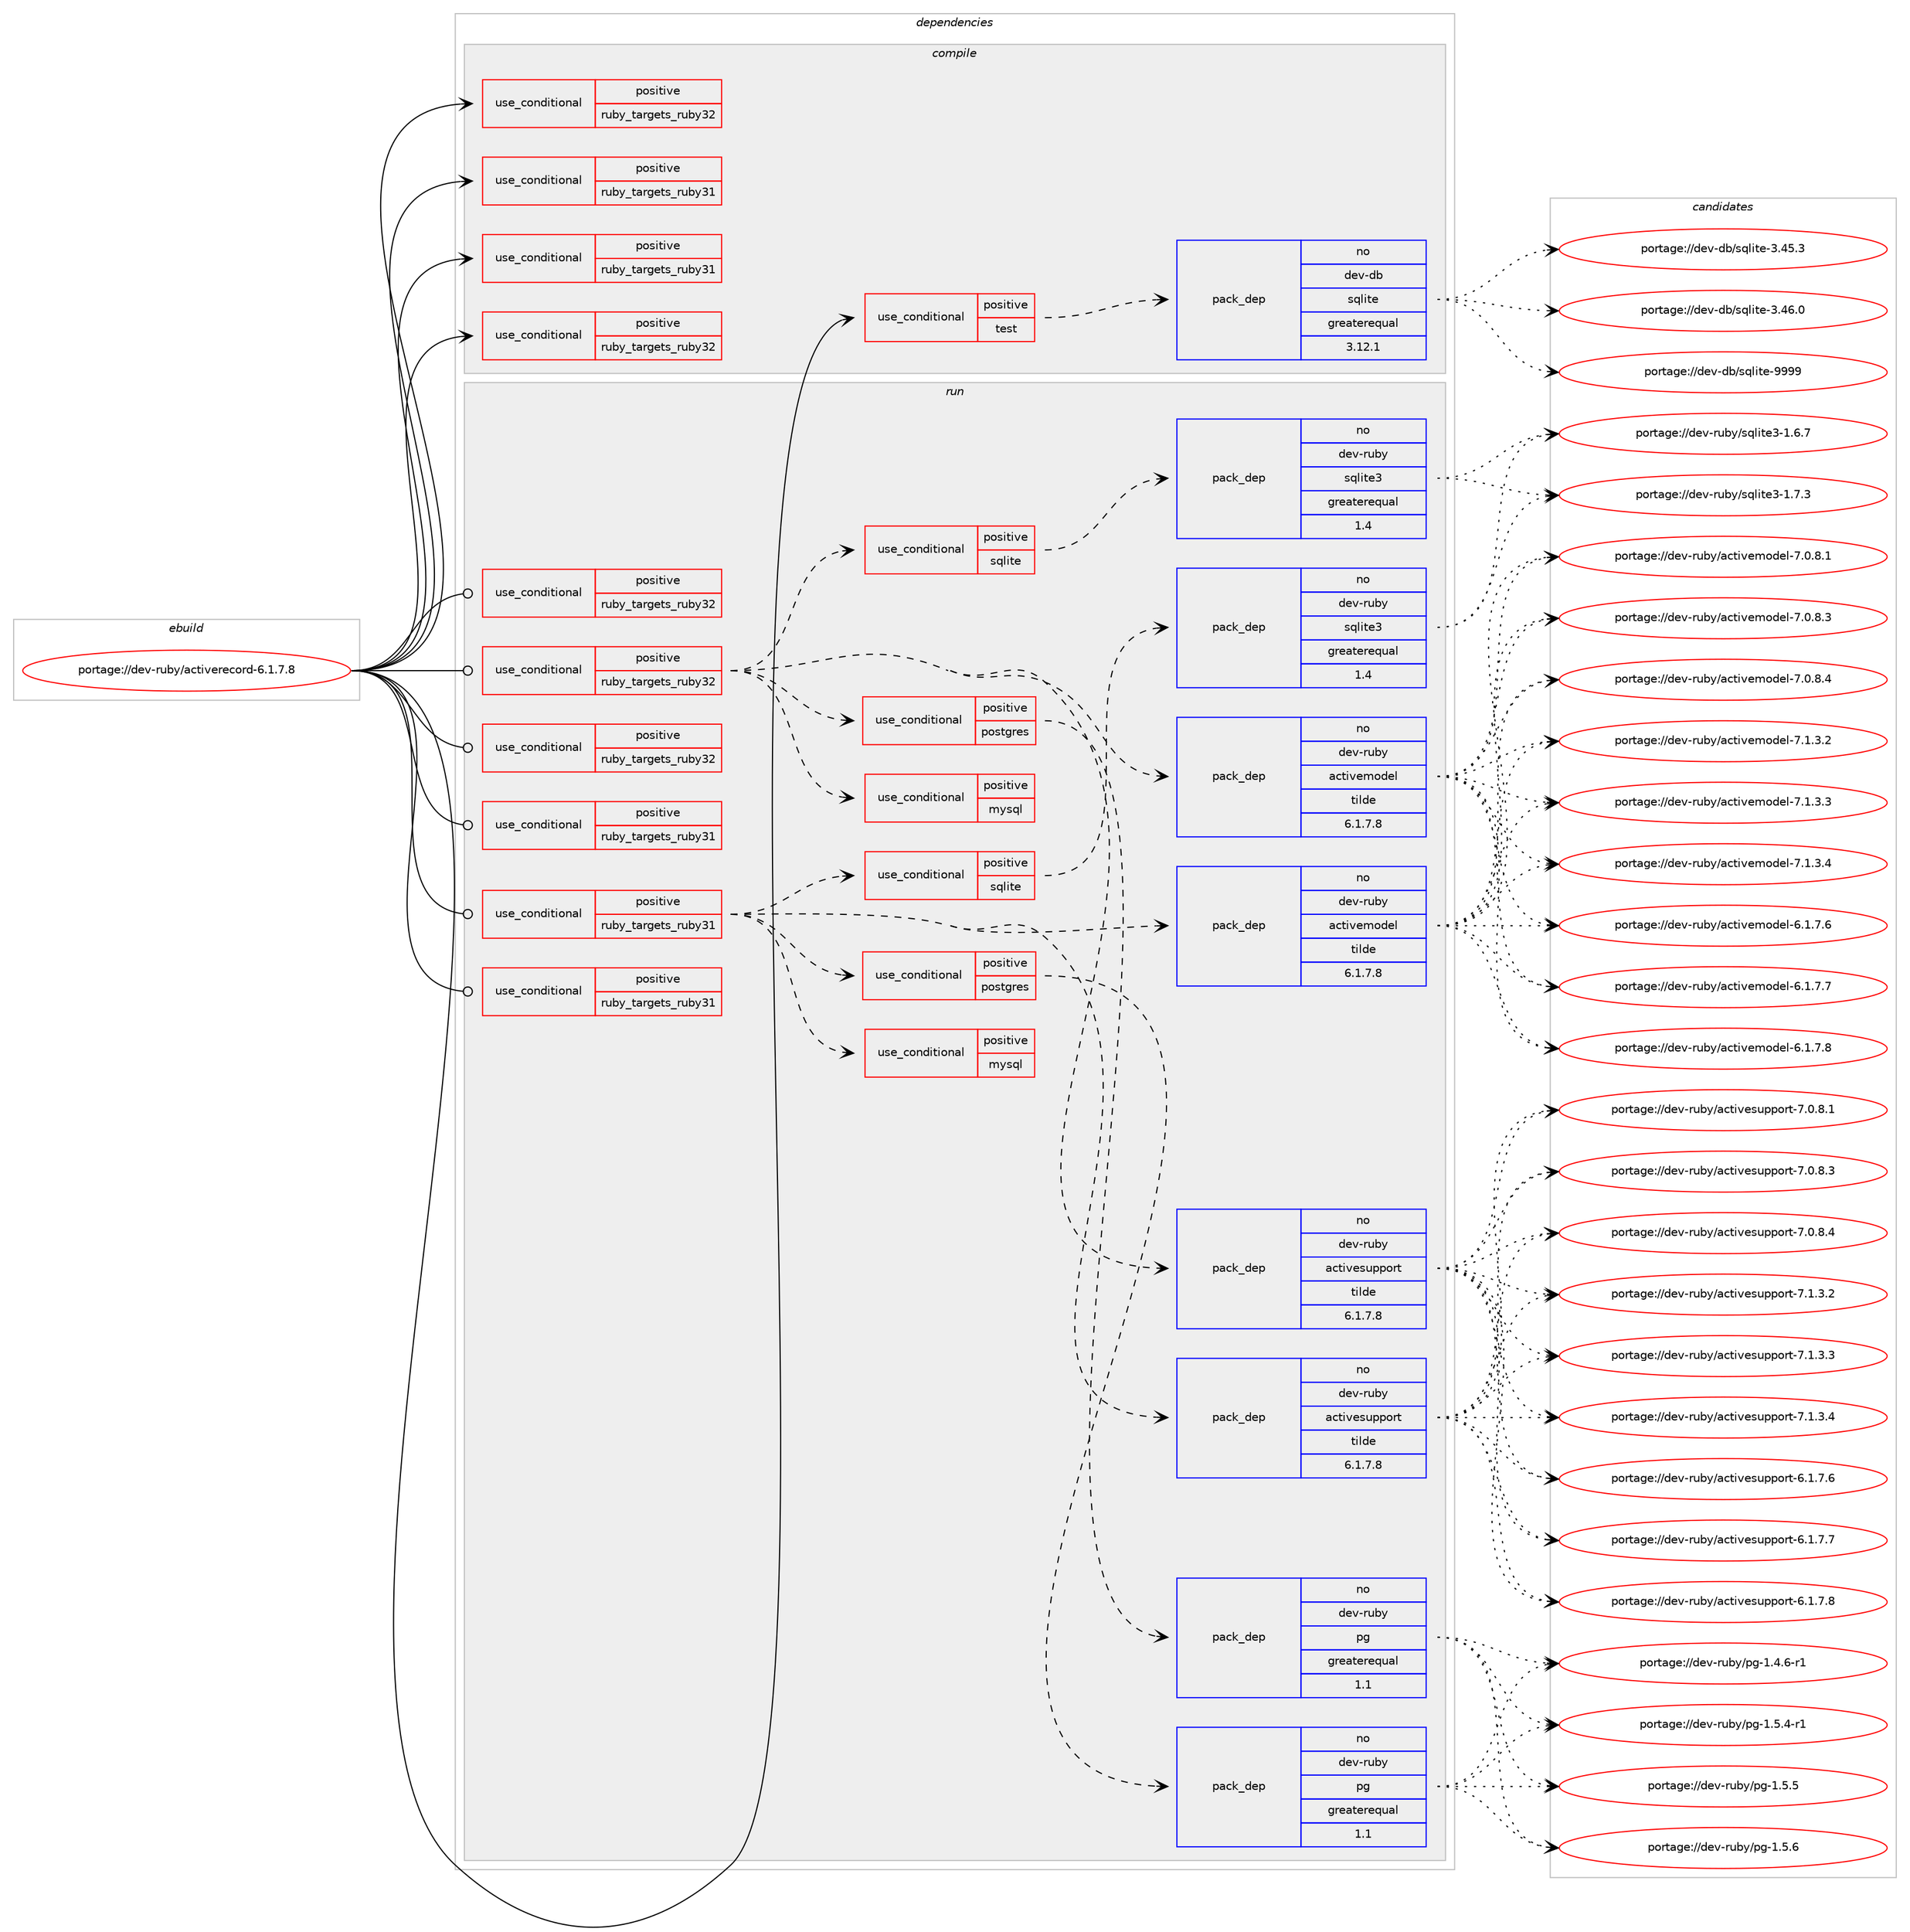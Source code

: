 digraph prolog {

# *************
# Graph options
# *************

newrank=true;
concentrate=true;
compound=true;
graph [rankdir=LR,fontname=Helvetica,fontsize=10,ranksep=1.5];#, ranksep=2.5, nodesep=0.2];
edge  [arrowhead=vee];
node  [fontname=Helvetica,fontsize=10];

# **********
# The ebuild
# **********

subgraph cluster_leftcol {
color=gray;
rank=same;
label=<<i>ebuild</i>>;
id [label="portage://dev-ruby/activerecord-6.1.7.8", color=red, width=4, href="../dev-ruby/activerecord-6.1.7.8.svg"];
}

# ****************
# The dependencies
# ****************

subgraph cluster_midcol {
color=gray;
label=<<i>dependencies</i>>;
subgraph cluster_compile {
fillcolor="#eeeeee";
style=filled;
label=<<i>compile</i>>;
subgraph cond42475 {
dependency88881 [label=<<TABLE BORDER="0" CELLBORDER="1" CELLSPACING="0" CELLPADDING="4"><TR><TD ROWSPAN="3" CELLPADDING="10">use_conditional</TD></TR><TR><TD>positive</TD></TR><TR><TD>ruby_targets_ruby31</TD></TR></TABLE>>, shape=none, color=red];
# *** BEGIN UNKNOWN DEPENDENCY TYPE (TODO) ***
# dependency88881 -> package_dependency(portage://dev-ruby/activerecord-6.1.7.8,install,no,dev-lang,ruby,none,[,,],[slot(3.1)],[])
# *** END UNKNOWN DEPENDENCY TYPE (TODO) ***

}
id:e -> dependency88881:w [weight=20,style="solid",arrowhead="vee"];
subgraph cond42476 {
dependency88882 [label=<<TABLE BORDER="0" CELLBORDER="1" CELLSPACING="0" CELLPADDING="4"><TR><TD ROWSPAN="3" CELLPADDING="10">use_conditional</TD></TR><TR><TD>positive</TD></TR><TR><TD>ruby_targets_ruby31</TD></TR></TABLE>>, shape=none, color=red];
# *** BEGIN UNKNOWN DEPENDENCY TYPE (TODO) ***
# dependency88882 -> package_dependency(portage://dev-ruby/activerecord-6.1.7.8,install,no,virtual,rubygems,none,[,,],[],[use(enable(ruby_targets_ruby31),negative)])
# *** END UNKNOWN DEPENDENCY TYPE (TODO) ***

}
id:e -> dependency88882:w [weight=20,style="solid",arrowhead="vee"];
subgraph cond42477 {
dependency88883 [label=<<TABLE BORDER="0" CELLBORDER="1" CELLSPACING="0" CELLPADDING="4"><TR><TD ROWSPAN="3" CELLPADDING="10">use_conditional</TD></TR><TR><TD>positive</TD></TR><TR><TD>ruby_targets_ruby32</TD></TR></TABLE>>, shape=none, color=red];
# *** BEGIN UNKNOWN DEPENDENCY TYPE (TODO) ***
# dependency88883 -> package_dependency(portage://dev-ruby/activerecord-6.1.7.8,install,no,dev-lang,ruby,none,[,,],[slot(3.2)],[])
# *** END UNKNOWN DEPENDENCY TYPE (TODO) ***

}
id:e -> dependency88883:w [weight=20,style="solid",arrowhead="vee"];
subgraph cond42478 {
dependency88884 [label=<<TABLE BORDER="0" CELLBORDER="1" CELLSPACING="0" CELLPADDING="4"><TR><TD ROWSPAN="3" CELLPADDING="10">use_conditional</TD></TR><TR><TD>positive</TD></TR><TR><TD>ruby_targets_ruby32</TD></TR></TABLE>>, shape=none, color=red];
# *** BEGIN UNKNOWN DEPENDENCY TYPE (TODO) ***
# dependency88884 -> package_dependency(portage://dev-ruby/activerecord-6.1.7.8,install,no,virtual,rubygems,none,[,,],[],[use(enable(ruby_targets_ruby32),negative)])
# *** END UNKNOWN DEPENDENCY TYPE (TODO) ***

}
id:e -> dependency88884:w [weight=20,style="solid",arrowhead="vee"];
subgraph cond42479 {
dependency88885 [label=<<TABLE BORDER="0" CELLBORDER="1" CELLSPACING="0" CELLPADDING="4"><TR><TD ROWSPAN="3" CELLPADDING="10">use_conditional</TD></TR><TR><TD>positive</TD></TR><TR><TD>test</TD></TR></TABLE>>, shape=none, color=red];
subgraph pack45158 {
dependency88886 [label=<<TABLE BORDER="0" CELLBORDER="1" CELLSPACING="0" CELLPADDING="4" WIDTH="220"><TR><TD ROWSPAN="6" CELLPADDING="30">pack_dep</TD></TR><TR><TD WIDTH="110">no</TD></TR><TR><TD>dev-db</TD></TR><TR><TD>sqlite</TD></TR><TR><TD>greaterequal</TD></TR><TR><TD>3.12.1</TD></TR></TABLE>>, shape=none, color=blue];
}
dependency88885:e -> dependency88886:w [weight=20,style="dashed",arrowhead="vee"];
}
id:e -> dependency88885:w [weight=20,style="solid",arrowhead="vee"];
}
subgraph cluster_compileandrun {
fillcolor="#eeeeee";
style=filled;
label=<<i>compile and run</i>>;
}
subgraph cluster_run {
fillcolor="#eeeeee";
style=filled;
label=<<i>run</i>>;
subgraph cond42480 {
dependency88887 [label=<<TABLE BORDER="0" CELLBORDER="1" CELLSPACING="0" CELLPADDING="4"><TR><TD ROWSPAN="3" CELLPADDING="10">use_conditional</TD></TR><TR><TD>positive</TD></TR><TR><TD>ruby_targets_ruby31</TD></TR></TABLE>>, shape=none, color=red];
# *** BEGIN UNKNOWN DEPENDENCY TYPE (TODO) ***
# dependency88887 -> package_dependency(portage://dev-ruby/activerecord-6.1.7.8,run,no,dev-lang,ruby,none,[,,],[slot(3.1)],[])
# *** END UNKNOWN DEPENDENCY TYPE (TODO) ***

}
id:e -> dependency88887:w [weight=20,style="solid",arrowhead="odot"];
subgraph cond42481 {
dependency88888 [label=<<TABLE BORDER="0" CELLBORDER="1" CELLSPACING="0" CELLPADDING="4"><TR><TD ROWSPAN="3" CELLPADDING="10">use_conditional</TD></TR><TR><TD>positive</TD></TR><TR><TD>ruby_targets_ruby31</TD></TR></TABLE>>, shape=none, color=red];
subgraph pack45159 {
dependency88889 [label=<<TABLE BORDER="0" CELLBORDER="1" CELLSPACING="0" CELLPADDING="4" WIDTH="220"><TR><TD ROWSPAN="6" CELLPADDING="30">pack_dep</TD></TR><TR><TD WIDTH="110">no</TD></TR><TR><TD>dev-ruby</TD></TR><TR><TD>activesupport</TD></TR><TR><TD>tilde</TD></TR><TR><TD>6.1.7.8</TD></TR></TABLE>>, shape=none, color=blue];
}
dependency88888:e -> dependency88889:w [weight=20,style="dashed",arrowhead="vee"];
subgraph pack45160 {
dependency88890 [label=<<TABLE BORDER="0" CELLBORDER="1" CELLSPACING="0" CELLPADDING="4" WIDTH="220"><TR><TD ROWSPAN="6" CELLPADDING="30">pack_dep</TD></TR><TR><TD WIDTH="110">no</TD></TR><TR><TD>dev-ruby</TD></TR><TR><TD>activemodel</TD></TR><TR><TD>tilde</TD></TR><TR><TD>6.1.7.8</TD></TR></TABLE>>, shape=none, color=blue];
}
dependency88888:e -> dependency88890:w [weight=20,style="dashed",arrowhead="vee"];
subgraph cond42482 {
dependency88891 [label=<<TABLE BORDER="0" CELLBORDER="1" CELLSPACING="0" CELLPADDING="4"><TR><TD ROWSPAN="3" CELLPADDING="10">use_conditional</TD></TR><TR><TD>positive</TD></TR><TR><TD>sqlite</TD></TR></TABLE>>, shape=none, color=red];
subgraph pack45161 {
dependency88892 [label=<<TABLE BORDER="0" CELLBORDER="1" CELLSPACING="0" CELLPADDING="4" WIDTH="220"><TR><TD ROWSPAN="6" CELLPADDING="30">pack_dep</TD></TR><TR><TD WIDTH="110">no</TD></TR><TR><TD>dev-ruby</TD></TR><TR><TD>sqlite3</TD></TR><TR><TD>greaterequal</TD></TR><TR><TD>1.4</TD></TR></TABLE>>, shape=none, color=blue];
}
dependency88891:e -> dependency88892:w [weight=20,style="dashed",arrowhead="vee"];
}
dependency88888:e -> dependency88891:w [weight=20,style="dashed",arrowhead="vee"];
subgraph cond42483 {
dependency88893 [label=<<TABLE BORDER="0" CELLBORDER="1" CELLSPACING="0" CELLPADDING="4"><TR><TD ROWSPAN="3" CELLPADDING="10">use_conditional</TD></TR><TR><TD>positive</TD></TR><TR><TD>mysql</TD></TR></TABLE>>, shape=none, color=red];
# *** BEGIN UNKNOWN DEPENDENCY TYPE (TODO) ***
# dependency88893 -> package_dependency(portage://dev-ruby/activerecord-6.1.7.8,run,no,dev-ruby,mysql2,none,[,,],[slot(0.5)],[use(enable(ruby_targets_ruby31),negative)])
# *** END UNKNOWN DEPENDENCY TYPE (TODO) ***

}
dependency88888:e -> dependency88893:w [weight=20,style="dashed",arrowhead="vee"];
subgraph cond42484 {
dependency88894 [label=<<TABLE BORDER="0" CELLBORDER="1" CELLSPACING="0" CELLPADDING="4"><TR><TD ROWSPAN="3" CELLPADDING="10">use_conditional</TD></TR><TR><TD>positive</TD></TR><TR><TD>postgres</TD></TR></TABLE>>, shape=none, color=red];
subgraph pack45162 {
dependency88895 [label=<<TABLE BORDER="0" CELLBORDER="1" CELLSPACING="0" CELLPADDING="4" WIDTH="220"><TR><TD ROWSPAN="6" CELLPADDING="30">pack_dep</TD></TR><TR><TD WIDTH="110">no</TD></TR><TR><TD>dev-ruby</TD></TR><TR><TD>pg</TD></TR><TR><TD>greaterequal</TD></TR><TR><TD>1.1</TD></TR></TABLE>>, shape=none, color=blue];
}
dependency88894:e -> dependency88895:w [weight=20,style="dashed",arrowhead="vee"];
}
dependency88888:e -> dependency88894:w [weight=20,style="dashed",arrowhead="vee"];
}
id:e -> dependency88888:w [weight=20,style="solid",arrowhead="odot"];
subgraph cond42485 {
dependency88896 [label=<<TABLE BORDER="0" CELLBORDER="1" CELLSPACING="0" CELLPADDING="4"><TR><TD ROWSPAN="3" CELLPADDING="10">use_conditional</TD></TR><TR><TD>positive</TD></TR><TR><TD>ruby_targets_ruby31</TD></TR></TABLE>>, shape=none, color=red];
# *** BEGIN UNKNOWN DEPENDENCY TYPE (TODO) ***
# dependency88896 -> package_dependency(portage://dev-ruby/activerecord-6.1.7.8,run,no,virtual,rubygems,none,[,,],[],[use(enable(ruby_targets_ruby31),negative)])
# *** END UNKNOWN DEPENDENCY TYPE (TODO) ***

}
id:e -> dependency88896:w [weight=20,style="solid",arrowhead="odot"];
subgraph cond42486 {
dependency88897 [label=<<TABLE BORDER="0" CELLBORDER="1" CELLSPACING="0" CELLPADDING="4"><TR><TD ROWSPAN="3" CELLPADDING="10">use_conditional</TD></TR><TR><TD>positive</TD></TR><TR><TD>ruby_targets_ruby32</TD></TR></TABLE>>, shape=none, color=red];
# *** BEGIN UNKNOWN DEPENDENCY TYPE (TODO) ***
# dependency88897 -> package_dependency(portage://dev-ruby/activerecord-6.1.7.8,run,no,dev-lang,ruby,none,[,,],[slot(3.2)],[])
# *** END UNKNOWN DEPENDENCY TYPE (TODO) ***

}
id:e -> dependency88897:w [weight=20,style="solid",arrowhead="odot"];
subgraph cond42487 {
dependency88898 [label=<<TABLE BORDER="0" CELLBORDER="1" CELLSPACING="0" CELLPADDING="4"><TR><TD ROWSPAN="3" CELLPADDING="10">use_conditional</TD></TR><TR><TD>positive</TD></TR><TR><TD>ruby_targets_ruby32</TD></TR></TABLE>>, shape=none, color=red];
subgraph pack45163 {
dependency88899 [label=<<TABLE BORDER="0" CELLBORDER="1" CELLSPACING="0" CELLPADDING="4" WIDTH="220"><TR><TD ROWSPAN="6" CELLPADDING="30">pack_dep</TD></TR><TR><TD WIDTH="110">no</TD></TR><TR><TD>dev-ruby</TD></TR><TR><TD>activesupport</TD></TR><TR><TD>tilde</TD></TR><TR><TD>6.1.7.8</TD></TR></TABLE>>, shape=none, color=blue];
}
dependency88898:e -> dependency88899:w [weight=20,style="dashed",arrowhead="vee"];
subgraph pack45164 {
dependency88900 [label=<<TABLE BORDER="0" CELLBORDER="1" CELLSPACING="0" CELLPADDING="4" WIDTH="220"><TR><TD ROWSPAN="6" CELLPADDING="30">pack_dep</TD></TR><TR><TD WIDTH="110">no</TD></TR><TR><TD>dev-ruby</TD></TR><TR><TD>activemodel</TD></TR><TR><TD>tilde</TD></TR><TR><TD>6.1.7.8</TD></TR></TABLE>>, shape=none, color=blue];
}
dependency88898:e -> dependency88900:w [weight=20,style="dashed",arrowhead="vee"];
subgraph cond42488 {
dependency88901 [label=<<TABLE BORDER="0" CELLBORDER="1" CELLSPACING="0" CELLPADDING="4"><TR><TD ROWSPAN="3" CELLPADDING="10">use_conditional</TD></TR><TR><TD>positive</TD></TR><TR><TD>sqlite</TD></TR></TABLE>>, shape=none, color=red];
subgraph pack45165 {
dependency88902 [label=<<TABLE BORDER="0" CELLBORDER="1" CELLSPACING="0" CELLPADDING="4" WIDTH="220"><TR><TD ROWSPAN="6" CELLPADDING="30">pack_dep</TD></TR><TR><TD WIDTH="110">no</TD></TR><TR><TD>dev-ruby</TD></TR><TR><TD>sqlite3</TD></TR><TR><TD>greaterequal</TD></TR><TR><TD>1.4</TD></TR></TABLE>>, shape=none, color=blue];
}
dependency88901:e -> dependency88902:w [weight=20,style="dashed",arrowhead="vee"];
}
dependency88898:e -> dependency88901:w [weight=20,style="dashed",arrowhead="vee"];
subgraph cond42489 {
dependency88903 [label=<<TABLE BORDER="0" CELLBORDER="1" CELLSPACING="0" CELLPADDING="4"><TR><TD ROWSPAN="3" CELLPADDING="10">use_conditional</TD></TR><TR><TD>positive</TD></TR><TR><TD>mysql</TD></TR></TABLE>>, shape=none, color=red];
# *** BEGIN UNKNOWN DEPENDENCY TYPE (TODO) ***
# dependency88903 -> package_dependency(portage://dev-ruby/activerecord-6.1.7.8,run,no,dev-ruby,mysql2,none,[,,],[slot(0.5)],[use(enable(ruby_targets_ruby32),negative)])
# *** END UNKNOWN DEPENDENCY TYPE (TODO) ***

}
dependency88898:e -> dependency88903:w [weight=20,style="dashed",arrowhead="vee"];
subgraph cond42490 {
dependency88904 [label=<<TABLE BORDER="0" CELLBORDER="1" CELLSPACING="0" CELLPADDING="4"><TR><TD ROWSPAN="3" CELLPADDING="10">use_conditional</TD></TR><TR><TD>positive</TD></TR><TR><TD>postgres</TD></TR></TABLE>>, shape=none, color=red];
subgraph pack45166 {
dependency88905 [label=<<TABLE BORDER="0" CELLBORDER="1" CELLSPACING="0" CELLPADDING="4" WIDTH="220"><TR><TD ROWSPAN="6" CELLPADDING="30">pack_dep</TD></TR><TR><TD WIDTH="110">no</TD></TR><TR><TD>dev-ruby</TD></TR><TR><TD>pg</TD></TR><TR><TD>greaterequal</TD></TR><TR><TD>1.1</TD></TR></TABLE>>, shape=none, color=blue];
}
dependency88904:e -> dependency88905:w [weight=20,style="dashed",arrowhead="vee"];
}
dependency88898:e -> dependency88904:w [weight=20,style="dashed",arrowhead="vee"];
}
id:e -> dependency88898:w [weight=20,style="solid",arrowhead="odot"];
subgraph cond42491 {
dependency88906 [label=<<TABLE BORDER="0" CELLBORDER="1" CELLSPACING="0" CELLPADDING="4"><TR><TD ROWSPAN="3" CELLPADDING="10">use_conditional</TD></TR><TR><TD>positive</TD></TR><TR><TD>ruby_targets_ruby32</TD></TR></TABLE>>, shape=none, color=red];
# *** BEGIN UNKNOWN DEPENDENCY TYPE (TODO) ***
# dependency88906 -> package_dependency(portage://dev-ruby/activerecord-6.1.7.8,run,no,virtual,rubygems,none,[,,],[],[use(enable(ruby_targets_ruby32),negative)])
# *** END UNKNOWN DEPENDENCY TYPE (TODO) ***

}
id:e -> dependency88906:w [weight=20,style="solid",arrowhead="odot"];
}
}

# **************
# The candidates
# **************

subgraph cluster_choices {
rank=same;
color=gray;
label=<<i>candidates</i>>;

subgraph choice45158 {
color=black;
nodesep=1;
choice10010111845100984711511310810511610145514652534651 [label="portage://dev-db/sqlite-3.45.3", color=red, width=4,href="../dev-db/sqlite-3.45.3.svg"];
choice10010111845100984711511310810511610145514652544648 [label="portage://dev-db/sqlite-3.46.0", color=red, width=4,href="../dev-db/sqlite-3.46.0.svg"];
choice1001011184510098471151131081051161014557575757 [label="portage://dev-db/sqlite-9999", color=red, width=4,href="../dev-db/sqlite-9999.svg"];
dependency88886:e -> choice10010111845100984711511310810511610145514652534651:w [style=dotted,weight="100"];
dependency88886:e -> choice10010111845100984711511310810511610145514652544648:w [style=dotted,weight="100"];
dependency88886:e -> choice1001011184510098471151131081051161014557575757:w [style=dotted,weight="100"];
}
subgraph choice45159 {
color=black;
nodesep=1;
choice10010111845114117981214797991161051181011151171121121111141164554464946554654 [label="portage://dev-ruby/activesupport-6.1.7.6", color=red, width=4,href="../dev-ruby/activesupport-6.1.7.6.svg"];
choice10010111845114117981214797991161051181011151171121121111141164554464946554655 [label="portage://dev-ruby/activesupport-6.1.7.7", color=red, width=4,href="../dev-ruby/activesupport-6.1.7.7.svg"];
choice10010111845114117981214797991161051181011151171121121111141164554464946554656 [label="portage://dev-ruby/activesupport-6.1.7.8", color=red, width=4,href="../dev-ruby/activesupport-6.1.7.8.svg"];
choice10010111845114117981214797991161051181011151171121121111141164555464846564649 [label="portage://dev-ruby/activesupport-7.0.8.1", color=red, width=4,href="../dev-ruby/activesupport-7.0.8.1.svg"];
choice10010111845114117981214797991161051181011151171121121111141164555464846564651 [label="portage://dev-ruby/activesupport-7.0.8.3", color=red, width=4,href="../dev-ruby/activesupport-7.0.8.3.svg"];
choice10010111845114117981214797991161051181011151171121121111141164555464846564652 [label="portage://dev-ruby/activesupport-7.0.8.4", color=red, width=4,href="../dev-ruby/activesupport-7.0.8.4.svg"];
choice10010111845114117981214797991161051181011151171121121111141164555464946514650 [label="portage://dev-ruby/activesupport-7.1.3.2", color=red, width=4,href="../dev-ruby/activesupport-7.1.3.2.svg"];
choice10010111845114117981214797991161051181011151171121121111141164555464946514651 [label="portage://dev-ruby/activesupport-7.1.3.3", color=red, width=4,href="../dev-ruby/activesupport-7.1.3.3.svg"];
choice10010111845114117981214797991161051181011151171121121111141164555464946514652 [label="portage://dev-ruby/activesupport-7.1.3.4", color=red, width=4,href="../dev-ruby/activesupport-7.1.3.4.svg"];
dependency88889:e -> choice10010111845114117981214797991161051181011151171121121111141164554464946554654:w [style=dotted,weight="100"];
dependency88889:e -> choice10010111845114117981214797991161051181011151171121121111141164554464946554655:w [style=dotted,weight="100"];
dependency88889:e -> choice10010111845114117981214797991161051181011151171121121111141164554464946554656:w [style=dotted,weight="100"];
dependency88889:e -> choice10010111845114117981214797991161051181011151171121121111141164555464846564649:w [style=dotted,weight="100"];
dependency88889:e -> choice10010111845114117981214797991161051181011151171121121111141164555464846564651:w [style=dotted,weight="100"];
dependency88889:e -> choice10010111845114117981214797991161051181011151171121121111141164555464846564652:w [style=dotted,weight="100"];
dependency88889:e -> choice10010111845114117981214797991161051181011151171121121111141164555464946514650:w [style=dotted,weight="100"];
dependency88889:e -> choice10010111845114117981214797991161051181011151171121121111141164555464946514651:w [style=dotted,weight="100"];
dependency88889:e -> choice10010111845114117981214797991161051181011151171121121111141164555464946514652:w [style=dotted,weight="100"];
}
subgraph choice45160 {
color=black;
nodesep=1;
choice10010111845114117981214797991161051181011091111001011084554464946554654 [label="portage://dev-ruby/activemodel-6.1.7.6", color=red, width=4,href="../dev-ruby/activemodel-6.1.7.6.svg"];
choice10010111845114117981214797991161051181011091111001011084554464946554655 [label="portage://dev-ruby/activemodel-6.1.7.7", color=red, width=4,href="../dev-ruby/activemodel-6.1.7.7.svg"];
choice10010111845114117981214797991161051181011091111001011084554464946554656 [label="portage://dev-ruby/activemodel-6.1.7.8", color=red, width=4,href="../dev-ruby/activemodel-6.1.7.8.svg"];
choice10010111845114117981214797991161051181011091111001011084555464846564649 [label="portage://dev-ruby/activemodel-7.0.8.1", color=red, width=4,href="../dev-ruby/activemodel-7.0.8.1.svg"];
choice10010111845114117981214797991161051181011091111001011084555464846564651 [label="portage://dev-ruby/activemodel-7.0.8.3", color=red, width=4,href="../dev-ruby/activemodel-7.0.8.3.svg"];
choice10010111845114117981214797991161051181011091111001011084555464846564652 [label="portage://dev-ruby/activemodel-7.0.8.4", color=red, width=4,href="../dev-ruby/activemodel-7.0.8.4.svg"];
choice10010111845114117981214797991161051181011091111001011084555464946514650 [label="portage://dev-ruby/activemodel-7.1.3.2", color=red, width=4,href="../dev-ruby/activemodel-7.1.3.2.svg"];
choice10010111845114117981214797991161051181011091111001011084555464946514651 [label="portage://dev-ruby/activemodel-7.1.3.3", color=red, width=4,href="../dev-ruby/activemodel-7.1.3.3.svg"];
choice10010111845114117981214797991161051181011091111001011084555464946514652 [label="portage://dev-ruby/activemodel-7.1.3.4", color=red, width=4,href="../dev-ruby/activemodel-7.1.3.4.svg"];
dependency88890:e -> choice10010111845114117981214797991161051181011091111001011084554464946554654:w [style=dotted,weight="100"];
dependency88890:e -> choice10010111845114117981214797991161051181011091111001011084554464946554655:w [style=dotted,weight="100"];
dependency88890:e -> choice10010111845114117981214797991161051181011091111001011084554464946554656:w [style=dotted,weight="100"];
dependency88890:e -> choice10010111845114117981214797991161051181011091111001011084555464846564649:w [style=dotted,weight="100"];
dependency88890:e -> choice10010111845114117981214797991161051181011091111001011084555464846564651:w [style=dotted,weight="100"];
dependency88890:e -> choice10010111845114117981214797991161051181011091111001011084555464846564652:w [style=dotted,weight="100"];
dependency88890:e -> choice10010111845114117981214797991161051181011091111001011084555464946514650:w [style=dotted,weight="100"];
dependency88890:e -> choice10010111845114117981214797991161051181011091111001011084555464946514651:w [style=dotted,weight="100"];
dependency88890:e -> choice10010111845114117981214797991161051181011091111001011084555464946514652:w [style=dotted,weight="100"];
}
subgraph choice45161 {
color=black;
nodesep=1;
choice10010111845114117981214711511310810511610151454946544655 [label="portage://dev-ruby/sqlite3-1.6.7", color=red, width=4,href="../dev-ruby/sqlite3-1.6.7.svg"];
choice10010111845114117981214711511310810511610151454946554651 [label="portage://dev-ruby/sqlite3-1.7.3", color=red, width=4,href="../dev-ruby/sqlite3-1.7.3.svg"];
dependency88892:e -> choice10010111845114117981214711511310810511610151454946544655:w [style=dotted,weight="100"];
dependency88892:e -> choice10010111845114117981214711511310810511610151454946554651:w [style=dotted,weight="100"];
}
subgraph choice45162 {
color=black;
nodesep=1;
choice1001011184511411798121471121034549465246544511449 [label="portage://dev-ruby/pg-1.4.6-r1", color=red, width=4,href="../dev-ruby/pg-1.4.6-r1.svg"];
choice1001011184511411798121471121034549465346524511449 [label="portage://dev-ruby/pg-1.5.4-r1", color=red, width=4,href="../dev-ruby/pg-1.5.4-r1.svg"];
choice100101118451141179812147112103454946534653 [label="portage://dev-ruby/pg-1.5.5", color=red, width=4,href="../dev-ruby/pg-1.5.5.svg"];
choice100101118451141179812147112103454946534654 [label="portage://dev-ruby/pg-1.5.6", color=red, width=4,href="../dev-ruby/pg-1.5.6.svg"];
dependency88895:e -> choice1001011184511411798121471121034549465246544511449:w [style=dotted,weight="100"];
dependency88895:e -> choice1001011184511411798121471121034549465346524511449:w [style=dotted,weight="100"];
dependency88895:e -> choice100101118451141179812147112103454946534653:w [style=dotted,weight="100"];
dependency88895:e -> choice100101118451141179812147112103454946534654:w [style=dotted,weight="100"];
}
subgraph choice45163 {
color=black;
nodesep=1;
choice10010111845114117981214797991161051181011151171121121111141164554464946554654 [label="portage://dev-ruby/activesupport-6.1.7.6", color=red, width=4,href="../dev-ruby/activesupport-6.1.7.6.svg"];
choice10010111845114117981214797991161051181011151171121121111141164554464946554655 [label="portage://dev-ruby/activesupport-6.1.7.7", color=red, width=4,href="../dev-ruby/activesupport-6.1.7.7.svg"];
choice10010111845114117981214797991161051181011151171121121111141164554464946554656 [label="portage://dev-ruby/activesupport-6.1.7.8", color=red, width=4,href="../dev-ruby/activesupport-6.1.7.8.svg"];
choice10010111845114117981214797991161051181011151171121121111141164555464846564649 [label="portage://dev-ruby/activesupport-7.0.8.1", color=red, width=4,href="../dev-ruby/activesupport-7.0.8.1.svg"];
choice10010111845114117981214797991161051181011151171121121111141164555464846564651 [label="portage://dev-ruby/activesupport-7.0.8.3", color=red, width=4,href="../dev-ruby/activesupport-7.0.8.3.svg"];
choice10010111845114117981214797991161051181011151171121121111141164555464846564652 [label="portage://dev-ruby/activesupport-7.0.8.4", color=red, width=4,href="../dev-ruby/activesupport-7.0.8.4.svg"];
choice10010111845114117981214797991161051181011151171121121111141164555464946514650 [label="portage://dev-ruby/activesupport-7.1.3.2", color=red, width=4,href="../dev-ruby/activesupport-7.1.3.2.svg"];
choice10010111845114117981214797991161051181011151171121121111141164555464946514651 [label="portage://dev-ruby/activesupport-7.1.3.3", color=red, width=4,href="../dev-ruby/activesupport-7.1.3.3.svg"];
choice10010111845114117981214797991161051181011151171121121111141164555464946514652 [label="portage://dev-ruby/activesupport-7.1.3.4", color=red, width=4,href="../dev-ruby/activesupport-7.1.3.4.svg"];
dependency88899:e -> choice10010111845114117981214797991161051181011151171121121111141164554464946554654:w [style=dotted,weight="100"];
dependency88899:e -> choice10010111845114117981214797991161051181011151171121121111141164554464946554655:w [style=dotted,weight="100"];
dependency88899:e -> choice10010111845114117981214797991161051181011151171121121111141164554464946554656:w [style=dotted,weight="100"];
dependency88899:e -> choice10010111845114117981214797991161051181011151171121121111141164555464846564649:w [style=dotted,weight="100"];
dependency88899:e -> choice10010111845114117981214797991161051181011151171121121111141164555464846564651:w [style=dotted,weight="100"];
dependency88899:e -> choice10010111845114117981214797991161051181011151171121121111141164555464846564652:w [style=dotted,weight="100"];
dependency88899:e -> choice10010111845114117981214797991161051181011151171121121111141164555464946514650:w [style=dotted,weight="100"];
dependency88899:e -> choice10010111845114117981214797991161051181011151171121121111141164555464946514651:w [style=dotted,weight="100"];
dependency88899:e -> choice10010111845114117981214797991161051181011151171121121111141164555464946514652:w [style=dotted,weight="100"];
}
subgraph choice45164 {
color=black;
nodesep=1;
choice10010111845114117981214797991161051181011091111001011084554464946554654 [label="portage://dev-ruby/activemodel-6.1.7.6", color=red, width=4,href="../dev-ruby/activemodel-6.1.7.6.svg"];
choice10010111845114117981214797991161051181011091111001011084554464946554655 [label="portage://dev-ruby/activemodel-6.1.7.7", color=red, width=4,href="../dev-ruby/activemodel-6.1.7.7.svg"];
choice10010111845114117981214797991161051181011091111001011084554464946554656 [label="portage://dev-ruby/activemodel-6.1.7.8", color=red, width=4,href="../dev-ruby/activemodel-6.1.7.8.svg"];
choice10010111845114117981214797991161051181011091111001011084555464846564649 [label="portage://dev-ruby/activemodel-7.0.8.1", color=red, width=4,href="../dev-ruby/activemodel-7.0.8.1.svg"];
choice10010111845114117981214797991161051181011091111001011084555464846564651 [label="portage://dev-ruby/activemodel-7.0.8.3", color=red, width=4,href="../dev-ruby/activemodel-7.0.8.3.svg"];
choice10010111845114117981214797991161051181011091111001011084555464846564652 [label="portage://dev-ruby/activemodel-7.0.8.4", color=red, width=4,href="../dev-ruby/activemodel-7.0.8.4.svg"];
choice10010111845114117981214797991161051181011091111001011084555464946514650 [label="portage://dev-ruby/activemodel-7.1.3.2", color=red, width=4,href="../dev-ruby/activemodel-7.1.3.2.svg"];
choice10010111845114117981214797991161051181011091111001011084555464946514651 [label="portage://dev-ruby/activemodel-7.1.3.3", color=red, width=4,href="../dev-ruby/activemodel-7.1.3.3.svg"];
choice10010111845114117981214797991161051181011091111001011084555464946514652 [label="portage://dev-ruby/activemodel-7.1.3.4", color=red, width=4,href="../dev-ruby/activemodel-7.1.3.4.svg"];
dependency88900:e -> choice10010111845114117981214797991161051181011091111001011084554464946554654:w [style=dotted,weight="100"];
dependency88900:e -> choice10010111845114117981214797991161051181011091111001011084554464946554655:w [style=dotted,weight="100"];
dependency88900:e -> choice10010111845114117981214797991161051181011091111001011084554464946554656:w [style=dotted,weight="100"];
dependency88900:e -> choice10010111845114117981214797991161051181011091111001011084555464846564649:w [style=dotted,weight="100"];
dependency88900:e -> choice10010111845114117981214797991161051181011091111001011084555464846564651:w [style=dotted,weight="100"];
dependency88900:e -> choice10010111845114117981214797991161051181011091111001011084555464846564652:w [style=dotted,weight="100"];
dependency88900:e -> choice10010111845114117981214797991161051181011091111001011084555464946514650:w [style=dotted,weight="100"];
dependency88900:e -> choice10010111845114117981214797991161051181011091111001011084555464946514651:w [style=dotted,weight="100"];
dependency88900:e -> choice10010111845114117981214797991161051181011091111001011084555464946514652:w [style=dotted,weight="100"];
}
subgraph choice45165 {
color=black;
nodesep=1;
choice10010111845114117981214711511310810511610151454946544655 [label="portage://dev-ruby/sqlite3-1.6.7", color=red, width=4,href="../dev-ruby/sqlite3-1.6.7.svg"];
choice10010111845114117981214711511310810511610151454946554651 [label="portage://dev-ruby/sqlite3-1.7.3", color=red, width=4,href="../dev-ruby/sqlite3-1.7.3.svg"];
dependency88902:e -> choice10010111845114117981214711511310810511610151454946544655:w [style=dotted,weight="100"];
dependency88902:e -> choice10010111845114117981214711511310810511610151454946554651:w [style=dotted,weight="100"];
}
subgraph choice45166 {
color=black;
nodesep=1;
choice1001011184511411798121471121034549465246544511449 [label="portage://dev-ruby/pg-1.4.6-r1", color=red, width=4,href="../dev-ruby/pg-1.4.6-r1.svg"];
choice1001011184511411798121471121034549465346524511449 [label="portage://dev-ruby/pg-1.5.4-r1", color=red, width=4,href="../dev-ruby/pg-1.5.4-r1.svg"];
choice100101118451141179812147112103454946534653 [label="portage://dev-ruby/pg-1.5.5", color=red, width=4,href="../dev-ruby/pg-1.5.5.svg"];
choice100101118451141179812147112103454946534654 [label="portage://dev-ruby/pg-1.5.6", color=red, width=4,href="../dev-ruby/pg-1.5.6.svg"];
dependency88905:e -> choice1001011184511411798121471121034549465246544511449:w [style=dotted,weight="100"];
dependency88905:e -> choice1001011184511411798121471121034549465346524511449:w [style=dotted,weight="100"];
dependency88905:e -> choice100101118451141179812147112103454946534653:w [style=dotted,weight="100"];
dependency88905:e -> choice100101118451141179812147112103454946534654:w [style=dotted,weight="100"];
}
}

}
